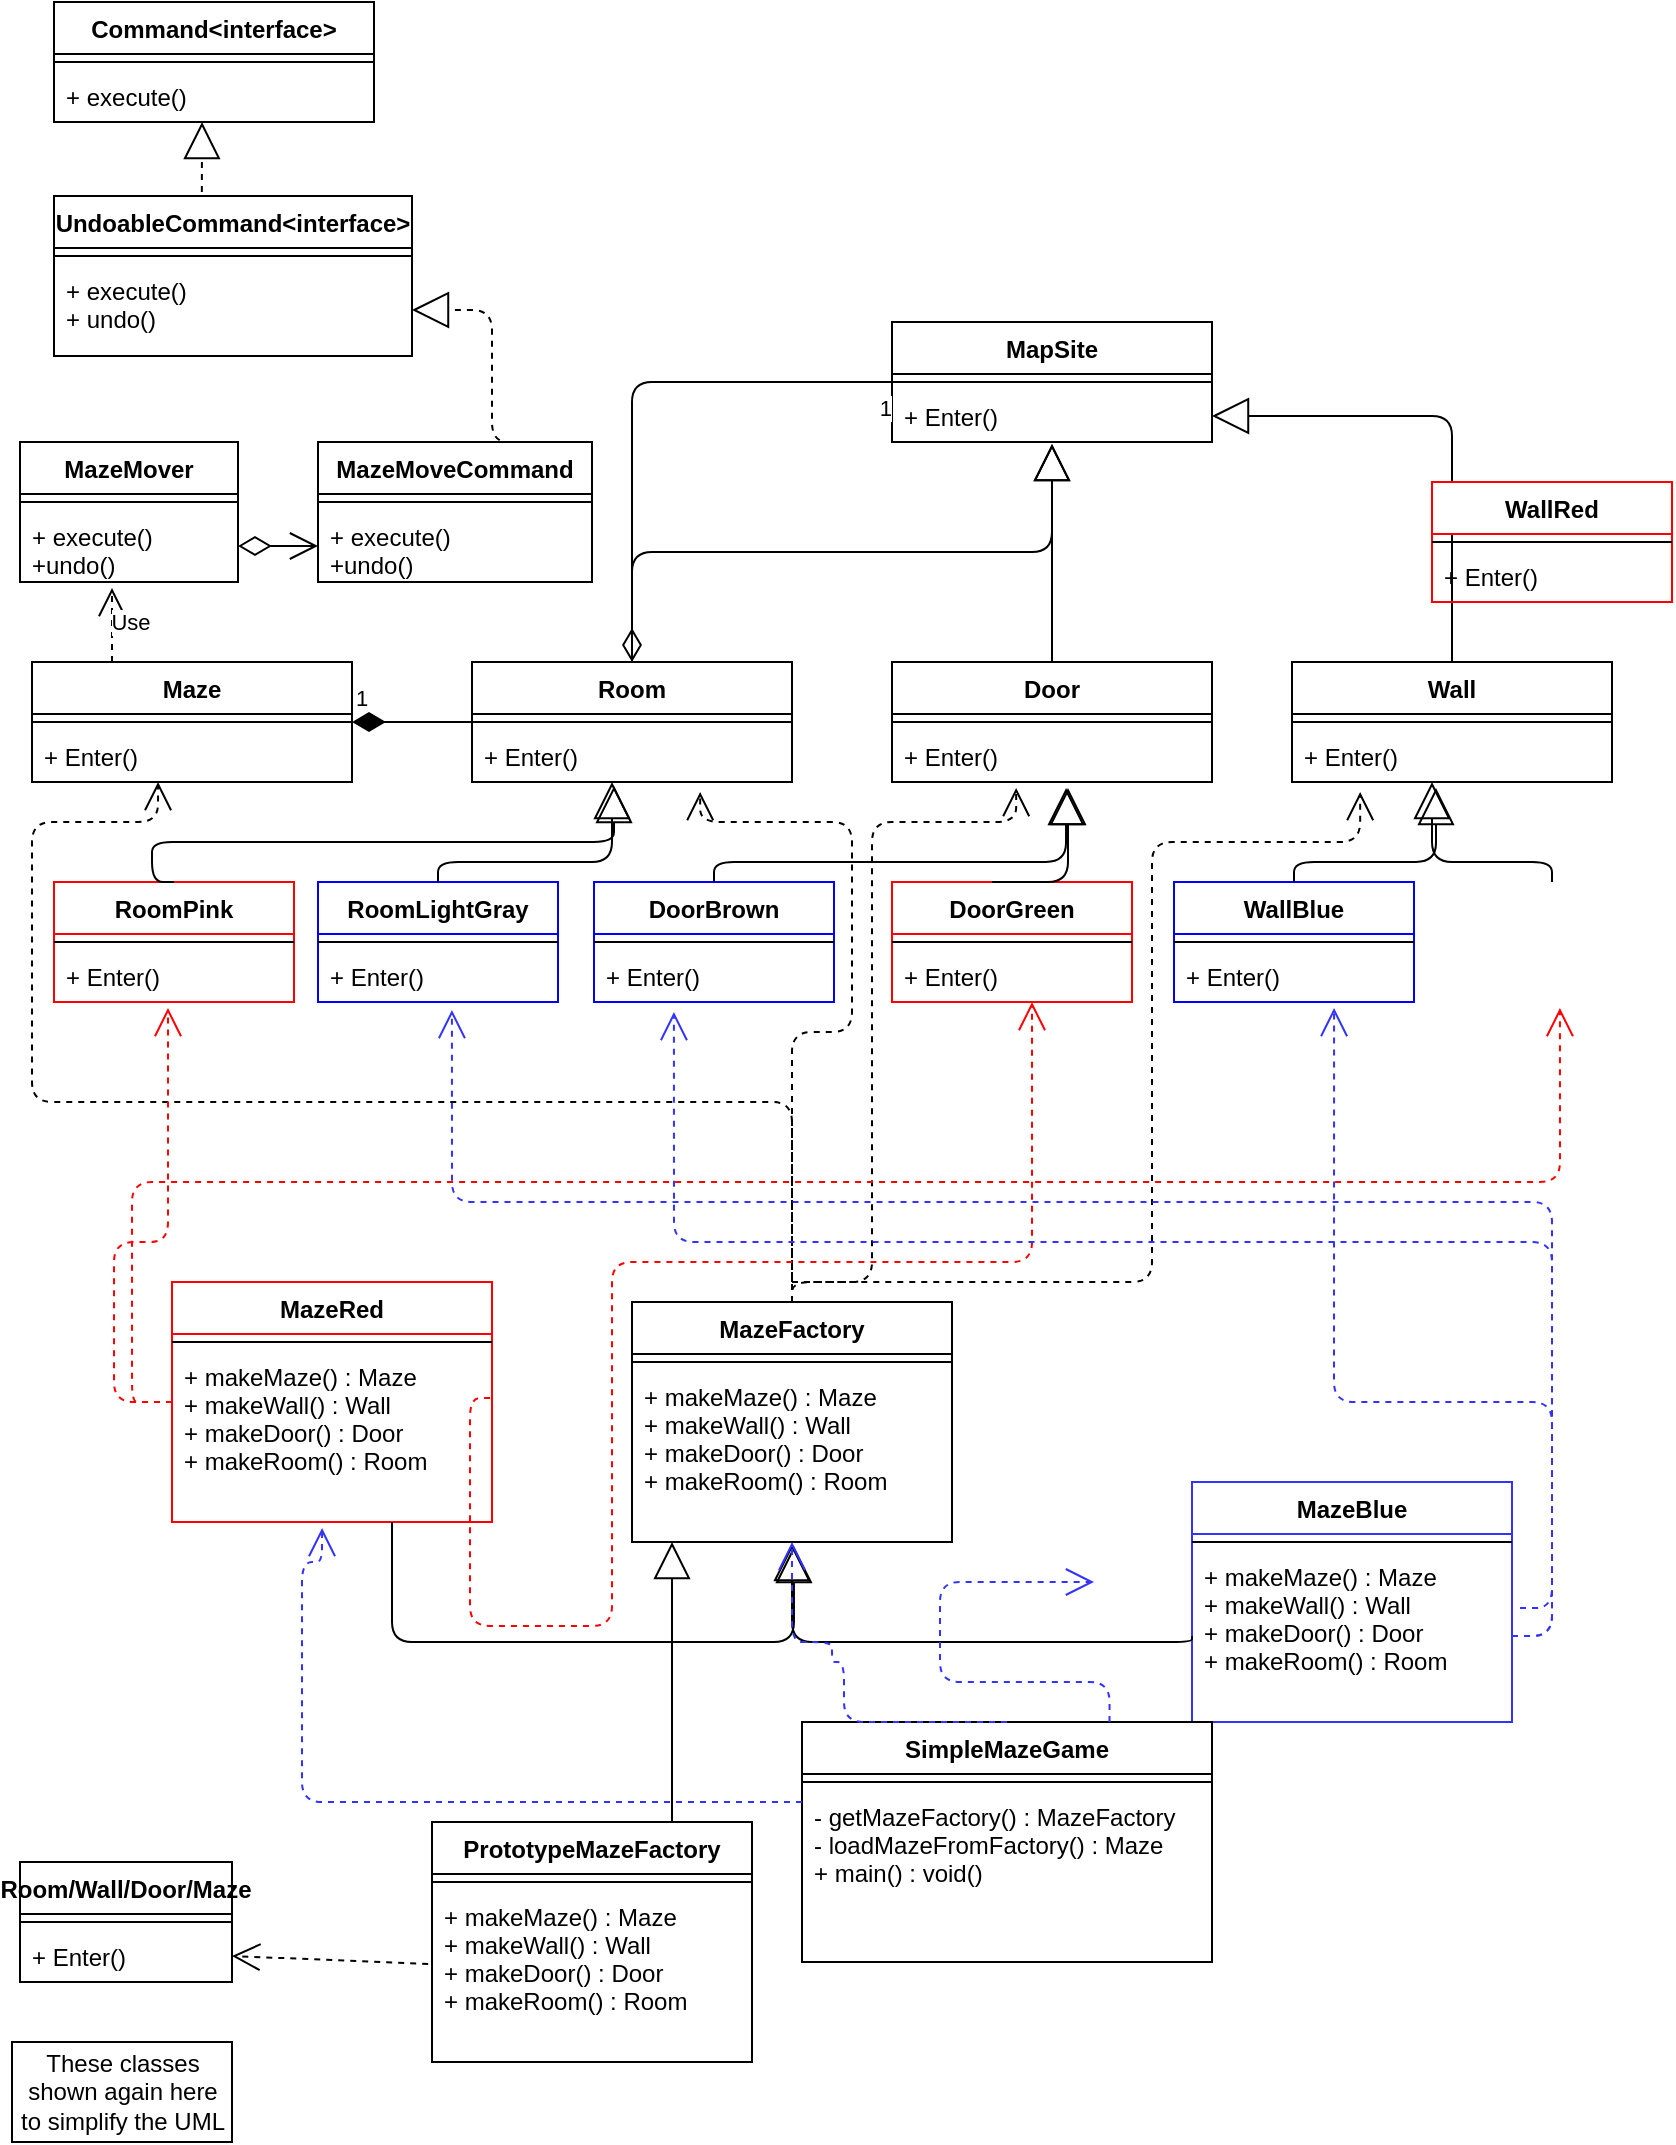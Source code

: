 <mxfile version="14.4.3" type="github">
  <diagram id="TXsH7dUHK2AJdoG5btON" name="Page-1">
    <mxGraphModel dx="1413" dy="719" grid="1" gridSize="10" guides="1" tooltips="1" connect="1" arrows="1" fold="1" page="1" pageScale="1" pageWidth="850" pageHeight="1100" math="0" shadow="0">
      <root>
        <mxCell id="0" />
        <mxCell id="1" parent="0" />
        <mxCell id="nlGNvuuSfk-lhknSh3Hi-1" value="MapSite" style="swimlane;fontStyle=1;align=center;verticalAlign=top;childLayout=stackLayout;horizontal=1;startSize=26;horizontalStack=0;resizeParent=1;resizeParentMax=0;resizeLast=0;collapsible=1;marginBottom=0;" parent="1" vertex="1">
          <mxGeometry x="450" y="180" width="160" height="60" as="geometry" />
        </mxCell>
        <mxCell id="nlGNvuuSfk-lhknSh3Hi-3" value="" style="line;strokeWidth=1;fillColor=none;align=left;verticalAlign=middle;spacingTop=-1;spacingLeft=3;spacingRight=3;rotatable=0;labelPosition=right;points=[];portConstraint=eastwest;" parent="nlGNvuuSfk-lhknSh3Hi-1" vertex="1">
          <mxGeometry y="26" width="160" height="8" as="geometry" />
        </mxCell>
        <mxCell id="nlGNvuuSfk-lhknSh3Hi-4" value="+ Enter()" style="text;strokeColor=none;fillColor=none;align=left;verticalAlign=top;spacingLeft=4;spacingRight=4;overflow=hidden;rotatable=0;points=[[0,0.5],[1,0.5]];portConstraint=eastwest;" parent="nlGNvuuSfk-lhknSh3Hi-1" vertex="1">
          <mxGeometry y="34" width="160" height="26" as="geometry" />
        </mxCell>
        <mxCell id="nlGNvuuSfk-lhknSh3Hi-5" value="Room" style="swimlane;fontStyle=1;align=center;verticalAlign=top;childLayout=stackLayout;horizontal=1;startSize=26;horizontalStack=0;resizeParent=1;resizeParentMax=0;resizeLast=0;collapsible=1;marginBottom=0;" parent="1" vertex="1">
          <mxGeometry x="240" y="350" width="160" height="60" as="geometry" />
        </mxCell>
        <mxCell id="nlGNvuuSfk-lhknSh3Hi-6" value="" style="line;strokeWidth=1;fillColor=none;align=left;verticalAlign=middle;spacingTop=-1;spacingLeft=3;spacingRight=3;rotatable=0;labelPosition=right;points=[];portConstraint=eastwest;" parent="nlGNvuuSfk-lhknSh3Hi-5" vertex="1">
          <mxGeometry y="26" width="160" height="8" as="geometry" />
        </mxCell>
        <mxCell id="nlGNvuuSfk-lhknSh3Hi-7" value="+ Enter()" style="text;strokeColor=none;fillColor=none;align=left;verticalAlign=top;spacingLeft=4;spacingRight=4;overflow=hidden;rotatable=0;points=[[0,0.5],[1,0.5]];portConstraint=eastwest;" parent="nlGNvuuSfk-lhknSh3Hi-5" vertex="1">
          <mxGeometry y="34" width="160" height="26" as="geometry" />
        </mxCell>
        <mxCell id="nlGNvuuSfk-lhknSh3Hi-8" value="Door" style="swimlane;fontStyle=1;align=center;verticalAlign=top;childLayout=stackLayout;horizontal=1;startSize=26;horizontalStack=0;resizeParent=1;resizeParentMax=0;resizeLast=0;collapsible=1;marginBottom=0;" parent="1" vertex="1">
          <mxGeometry x="450" y="350" width="160" height="60" as="geometry" />
        </mxCell>
        <mxCell id="nlGNvuuSfk-lhknSh3Hi-9" value="" style="line;strokeWidth=1;fillColor=none;align=left;verticalAlign=middle;spacingTop=-1;spacingLeft=3;spacingRight=3;rotatable=0;labelPosition=right;points=[];portConstraint=eastwest;" parent="nlGNvuuSfk-lhknSh3Hi-8" vertex="1">
          <mxGeometry y="26" width="160" height="8" as="geometry" />
        </mxCell>
        <mxCell id="nlGNvuuSfk-lhknSh3Hi-10" value="+ Enter()" style="text;strokeColor=none;fillColor=none;align=left;verticalAlign=top;spacingLeft=4;spacingRight=4;overflow=hidden;rotatable=0;points=[[0,0.5],[1,0.5]];portConstraint=eastwest;" parent="nlGNvuuSfk-lhknSh3Hi-8" vertex="1">
          <mxGeometry y="34" width="160" height="26" as="geometry" />
        </mxCell>
        <mxCell id="nlGNvuuSfk-lhknSh3Hi-11" value="Wall" style="swimlane;fontStyle=1;align=center;verticalAlign=top;childLayout=stackLayout;horizontal=1;startSize=26;horizontalStack=0;resizeParent=1;resizeParentMax=0;resizeLast=0;collapsible=1;marginBottom=0;" parent="1" vertex="1">
          <mxGeometry x="650" y="350" width="160" height="60" as="geometry" />
        </mxCell>
        <mxCell id="nlGNvuuSfk-lhknSh3Hi-12" value="" style="line;strokeWidth=1;fillColor=none;align=left;verticalAlign=middle;spacingTop=-1;spacingLeft=3;spacingRight=3;rotatable=0;labelPosition=right;points=[];portConstraint=eastwest;" parent="nlGNvuuSfk-lhknSh3Hi-11" vertex="1">
          <mxGeometry y="26" width="160" height="8" as="geometry" />
        </mxCell>
        <mxCell id="nlGNvuuSfk-lhknSh3Hi-13" value="+ Enter()" style="text;strokeColor=none;fillColor=none;align=left;verticalAlign=top;spacingLeft=4;spacingRight=4;overflow=hidden;rotatable=0;points=[[0,0.5],[1,0.5]];portConstraint=eastwest;" parent="nlGNvuuSfk-lhknSh3Hi-11" vertex="1">
          <mxGeometry y="34" width="160" height="26" as="geometry" />
        </mxCell>
        <mxCell id="nlGNvuuSfk-lhknSh3Hi-14" value="Maze" style="swimlane;fontStyle=1;align=center;verticalAlign=top;childLayout=stackLayout;horizontal=1;startSize=26;horizontalStack=0;resizeParent=1;resizeParentMax=0;resizeLast=0;collapsible=1;marginBottom=0;" parent="1" vertex="1">
          <mxGeometry x="20" y="350" width="160" height="60" as="geometry" />
        </mxCell>
        <mxCell id="nlGNvuuSfk-lhknSh3Hi-15" value="" style="line;strokeWidth=1;fillColor=none;align=left;verticalAlign=middle;spacingTop=-1;spacingLeft=3;spacingRight=3;rotatable=0;labelPosition=right;points=[];portConstraint=eastwest;" parent="nlGNvuuSfk-lhknSh3Hi-14" vertex="1">
          <mxGeometry y="26" width="160" height="8" as="geometry" />
        </mxCell>
        <mxCell id="nlGNvuuSfk-lhknSh3Hi-16" value="+ Enter()" style="text;strokeColor=none;fillColor=none;align=left;verticalAlign=top;spacingLeft=4;spacingRight=4;overflow=hidden;rotatable=0;points=[[0,0.5],[1,0.5]];portConstraint=eastwest;" parent="nlGNvuuSfk-lhknSh3Hi-14" vertex="1">
          <mxGeometry y="34" width="160" height="26" as="geometry" />
        </mxCell>
        <mxCell id="nlGNvuuSfk-lhknSh3Hi-21" value="1" style="endArrow=none;html=1;endSize=12;startArrow=diamondThin;startSize=14;startFill=1;edgeStyle=orthogonalEdgeStyle;align=left;verticalAlign=bottom;endFill=0;exitX=1;exitY=0.5;exitDx=0;exitDy=0;entryX=0;entryY=0.5;entryDx=0;entryDy=0;" parent="1" source="nlGNvuuSfk-lhknSh3Hi-14" target="nlGNvuuSfk-lhknSh3Hi-5" edge="1">
          <mxGeometry x="-1" y="3" relative="1" as="geometry">
            <mxPoint x="220" y="500" as="sourcePoint" />
            <mxPoint x="310" y="500" as="targetPoint" />
            <Array as="points">
              <mxPoint x="210" y="380" />
              <mxPoint x="210" y="380" />
            </Array>
          </mxGeometry>
        </mxCell>
        <mxCell id="nlGNvuuSfk-lhknSh3Hi-22" value="" style="endArrow=none;html=1;endSize=12;startArrow=diamondThin;startSize=14;startFill=0;edgeStyle=orthogonalEdgeStyle;exitX=0.5;exitY=0;exitDx=0;exitDy=0;entryX=0;entryY=0.5;entryDx=0;entryDy=0;endFill=0;" parent="1" source="nlGNvuuSfk-lhknSh3Hi-5" target="nlGNvuuSfk-lhknSh3Hi-1" edge="1">
          <mxGeometry relative="1" as="geometry">
            <mxPoint x="530" y="510" as="sourcePoint" />
            <mxPoint x="690" y="510" as="targetPoint" />
          </mxGeometry>
        </mxCell>
        <mxCell id="nlGNvuuSfk-lhknSh3Hi-24" value="1" style="edgeLabel;resizable=0;html=1;align=right;verticalAlign=top;" parent="nlGNvuuSfk-lhknSh3Hi-22" connectable="0" vertex="1">
          <mxGeometry x="1" relative="1" as="geometry" />
        </mxCell>
        <mxCell id="nlGNvuuSfk-lhknSh3Hi-25" value="" style="endArrow=block;endSize=16;endFill=0;html=1;exitX=0.5;exitY=0;exitDx=0;exitDy=0;entryX=0.5;entryY=1.038;entryDx=0;entryDy=0;entryPerimeter=0;edgeStyle=orthogonalEdgeStyle;" parent="1" source="nlGNvuuSfk-lhknSh3Hi-5" target="nlGNvuuSfk-lhknSh3Hi-4" edge="1">
          <mxGeometry width="160" relative="1" as="geometry">
            <mxPoint x="530" y="510" as="sourcePoint" />
            <mxPoint x="690" y="510" as="targetPoint" />
          </mxGeometry>
        </mxCell>
        <mxCell id="nlGNvuuSfk-lhknSh3Hi-26" value="" style="endArrow=block;endSize=16;endFill=0;html=1;exitX=0.5;exitY=0;exitDx=0;exitDy=0;edgeStyle=orthogonalEdgeStyle;entryX=0.5;entryY=1.038;entryDx=0;entryDy=0;entryPerimeter=0;" parent="1" source="nlGNvuuSfk-lhknSh3Hi-8" target="nlGNvuuSfk-lhknSh3Hi-4" edge="1">
          <mxGeometry width="160" relative="1" as="geometry">
            <mxPoint x="330" y="360" as="sourcePoint" />
            <mxPoint x="470" y="300" as="targetPoint" />
          </mxGeometry>
        </mxCell>
        <mxCell id="nlGNvuuSfk-lhknSh3Hi-27" value="" style="endArrow=block;endSize=16;endFill=0;html=1;exitX=0.5;exitY=0;exitDx=0;exitDy=0;edgeStyle=orthogonalEdgeStyle;" parent="1" source="nlGNvuuSfk-lhknSh3Hi-11" edge="1" target="nlGNvuuSfk-lhknSh3Hi-4">
          <mxGeometry width="160" relative="1" as="geometry">
            <mxPoint x="340" y="370" as="sourcePoint" />
            <mxPoint x="400" y="280" as="targetPoint" />
          </mxGeometry>
        </mxCell>
        <mxCell id="5iFGNc_Or3QthpzFmU8G-1" value="MazeFactory" style="swimlane;fontStyle=1;align=center;verticalAlign=top;childLayout=stackLayout;horizontal=1;startSize=26;horizontalStack=0;resizeParent=1;resizeParentMax=0;resizeLast=0;collapsible=1;marginBottom=0;" parent="1" vertex="1">
          <mxGeometry x="320" y="670" width="160" height="120" as="geometry" />
        </mxCell>
        <mxCell id="5iFGNc_Or3QthpzFmU8G-2" value="" style="line;strokeWidth=1;fillColor=none;align=left;verticalAlign=middle;spacingTop=-1;spacingLeft=3;spacingRight=3;rotatable=0;labelPosition=right;points=[];portConstraint=eastwest;" parent="5iFGNc_Or3QthpzFmU8G-1" vertex="1">
          <mxGeometry y="26" width="160" height="8" as="geometry" />
        </mxCell>
        <mxCell id="5iFGNc_Or3QthpzFmU8G-3" value="+ makeMaze() : Maze&#xa;+ makeWall() : Wall&#xa;+ makeDoor() : Door&#xa;+ makeRoom() : Room" style="text;strokeColor=none;fillColor=none;align=left;verticalAlign=top;spacingLeft=4;spacingRight=4;overflow=hidden;rotatable=0;points=[[0,0.5],[1,0.5]];portConstraint=eastwest;" parent="5iFGNc_Or3QthpzFmU8G-1" vertex="1">
          <mxGeometry y="34" width="160" height="86" as="geometry" />
        </mxCell>
        <mxCell id="5iFGNc_Or3QthpzFmU8G-4" value="MazeRed" style="swimlane;fontStyle=1;align=center;verticalAlign=top;childLayout=stackLayout;horizontal=1;startSize=26;horizontalStack=0;resizeParent=1;resizeParentMax=0;resizeLast=0;collapsible=1;marginBottom=0;strokeColor=#FF0000;" parent="1" vertex="1">
          <mxGeometry x="90" y="660" width="160" height="120" as="geometry" />
        </mxCell>
        <mxCell id="5iFGNc_Or3QthpzFmU8G-5" value="" style="line;strokeWidth=1;fillColor=none;align=left;verticalAlign=middle;spacingTop=-1;spacingLeft=3;spacingRight=3;rotatable=0;labelPosition=right;points=[];portConstraint=eastwest;" parent="5iFGNc_Or3QthpzFmU8G-4" vertex="1">
          <mxGeometry y="26" width="160" height="8" as="geometry" />
        </mxCell>
        <mxCell id="5iFGNc_Or3QthpzFmU8G-6" value="+ makeMaze() : Maze&#xa;+ makeWall() : Wall&#xa;+ makeDoor() : Door&#xa;+ makeRoom() : Room" style="text;strokeColor=none;fillColor=none;align=left;verticalAlign=top;spacingLeft=4;spacingRight=4;overflow=hidden;rotatable=0;points=[[0,0.5],[1,0.5]];portConstraint=eastwest;" parent="5iFGNc_Or3QthpzFmU8G-4" vertex="1">
          <mxGeometry y="34" width="160" height="86" as="geometry" />
        </mxCell>
        <mxCell id="5iFGNc_Or3QthpzFmU8G-7" value="MazeBlue" style="swimlane;fontStyle=1;align=center;verticalAlign=top;childLayout=stackLayout;horizontal=1;startSize=26;horizontalStack=0;resizeParent=1;resizeParentMax=0;resizeLast=0;collapsible=1;marginBottom=0;strokeColor=#3333FF;" parent="1" vertex="1">
          <mxGeometry x="600" y="760" width="160" height="120" as="geometry" />
        </mxCell>
        <mxCell id="5iFGNc_Or3QthpzFmU8G-8" value="" style="line;strokeWidth=1;fillColor=none;align=left;verticalAlign=middle;spacingTop=-1;spacingLeft=3;spacingRight=3;rotatable=0;labelPosition=right;points=[];portConstraint=eastwest;" parent="5iFGNc_Or3QthpzFmU8G-7" vertex="1">
          <mxGeometry y="26" width="160" height="8" as="geometry" />
        </mxCell>
        <mxCell id="5iFGNc_Or3QthpzFmU8G-9" value="+ makeMaze() : Maze&#xa;+ makeWall() : Wall&#xa;+ makeDoor() : Door&#xa;+ makeRoom() : Room" style="text;strokeColor=none;fillColor=none;align=left;verticalAlign=top;spacingLeft=4;spacingRight=4;overflow=hidden;rotatable=0;points=[[0,0.5],[1,0.5]];portConstraint=eastwest;" parent="5iFGNc_Or3QthpzFmU8G-7" vertex="1">
          <mxGeometry y="34" width="160" height="86" as="geometry" />
        </mxCell>
        <mxCell id="5iFGNc_Or3QthpzFmU8G-10" value="" style="endArrow=block;endSize=16;endFill=0;html=1;exitX=0;exitY=0.5;exitDx=0;exitDy=0;edgeStyle=orthogonalEdgeStyle;entryX=0.5;entryY=1.012;entryDx=0;entryDy=0;entryPerimeter=0;" parent="1" source="5iFGNc_Or3QthpzFmU8G-9" target="5iFGNc_Or3QthpzFmU8G-3" edge="1">
          <mxGeometry width="160" relative="1" as="geometry">
            <mxPoint x="740" y="360" as="sourcePoint" />
            <mxPoint x="410" y="290" as="targetPoint" />
            <Array as="points">
              <mxPoint x="600" y="840" />
              <mxPoint x="400" y="840" />
            </Array>
          </mxGeometry>
        </mxCell>
        <mxCell id="5iFGNc_Or3QthpzFmU8G-11" value="" style="endArrow=block;endSize=16;endFill=0;html=1;edgeStyle=orthogonalEdgeStyle;entryX=0.506;entryY=1.023;entryDx=0;entryDy=0;entryPerimeter=0;" parent="1" source="5iFGNc_Or3QthpzFmU8G-4" target="5iFGNc_Or3QthpzFmU8G-3" edge="1">
          <mxGeometry width="160" relative="1" as="geometry">
            <mxPoint x="710" y="750" as="sourcePoint" />
            <mxPoint x="410" y="671.032" as="targetPoint" />
            <Array as="points">
              <mxPoint x="200" y="840" />
              <mxPoint x="401" y="840" />
            </Array>
          </mxGeometry>
        </mxCell>
        <mxCell id="5iFGNc_Or3QthpzFmU8G-12" value="RoomPink" style="swimlane;fontStyle=1;align=center;verticalAlign=top;childLayout=stackLayout;horizontal=1;startSize=26;horizontalStack=0;resizeParent=1;resizeParentMax=0;resizeLast=0;collapsible=1;marginBottom=0;strokeColor=#FF0000;" parent="1" vertex="1">
          <mxGeometry x="31" y="460" width="120" height="60" as="geometry" />
        </mxCell>
        <mxCell id="5iFGNc_Or3QthpzFmU8G-13" value="" style="line;strokeWidth=1;fillColor=none;align=left;verticalAlign=middle;spacingTop=-1;spacingLeft=3;spacingRight=3;rotatable=0;labelPosition=right;points=[];portConstraint=eastwest;" parent="5iFGNc_Or3QthpzFmU8G-12" vertex="1">
          <mxGeometry y="26" width="120" height="8" as="geometry" />
        </mxCell>
        <mxCell id="5iFGNc_Or3QthpzFmU8G-14" value="+ Enter()" style="text;strokeColor=none;fillColor=none;align=left;verticalAlign=top;spacingLeft=4;spacingRight=4;overflow=hidden;rotatable=0;points=[[0,0.5],[1,0.5]];portConstraint=eastwest;" parent="5iFGNc_Or3QthpzFmU8G-12" vertex="1">
          <mxGeometry y="34" width="120" height="26" as="geometry" />
        </mxCell>
        <mxCell id="5iFGNc_Or3QthpzFmU8G-18" value="RoomLightGray" style="swimlane;fontStyle=1;align=center;verticalAlign=top;childLayout=stackLayout;horizontal=1;startSize=26;horizontalStack=0;resizeParent=1;resizeParentMax=0;resizeLast=0;collapsible=1;marginBottom=0;strokeColor=#0000FF;" parent="1" vertex="1">
          <mxGeometry x="163" y="460" width="120" height="60" as="geometry" />
        </mxCell>
        <mxCell id="5iFGNc_Or3QthpzFmU8G-19" value="" style="line;strokeWidth=1;fillColor=none;align=left;verticalAlign=middle;spacingTop=-1;spacingLeft=3;spacingRight=3;rotatable=0;labelPosition=right;points=[];portConstraint=eastwest;" parent="5iFGNc_Or3QthpzFmU8G-18" vertex="1">
          <mxGeometry y="26" width="120" height="8" as="geometry" />
        </mxCell>
        <mxCell id="5iFGNc_Or3QthpzFmU8G-20" value="+ Enter()" style="text;strokeColor=none;fillColor=none;align=left;verticalAlign=top;spacingLeft=4;spacingRight=4;overflow=hidden;rotatable=0;points=[[0,0.5],[1,0.5]];portConstraint=eastwest;" parent="5iFGNc_Or3QthpzFmU8G-18" vertex="1">
          <mxGeometry y="34" width="120" height="26" as="geometry" />
        </mxCell>
        <mxCell id="5iFGNc_Or3QthpzFmU8G-21" value="DoorBrown" style="swimlane;fontStyle=1;align=center;verticalAlign=top;childLayout=stackLayout;horizontal=1;startSize=26;horizontalStack=0;resizeParent=1;resizeParentMax=0;resizeLast=0;collapsible=1;marginBottom=0;strokeColor=#0000FF;" parent="1" vertex="1">
          <mxGeometry x="301" y="460" width="120" height="60" as="geometry" />
        </mxCell>
        <mxCell id="5iFGNc_Or3QthpzFmU8G-22" value="" style="line;strokeWidth=1;fillColor=none;align=left;verticalAlign=middle;spacingTop=-1;spacingLeft=3;spacingRight=3;rotatable=0;labelPosition=right;points=[];portConstraint=eastwest;" parent="5iFGNc_Or3QthpzFmU8G-21" vertex="1">
          <mxGeometry y="26" width="120" height="8" as="geometry" />
        </mxCell>
        <mxCell id="5iFGNc_Or3QthpzFmU8G-23" value="+ Enter()" style="text;strokeColor=none;fillColor=none;align=left;verticalAlign=top;spacingLeft=4;spacingRight=4;overflow=hidden;rotatable=0;points=[[0,0.5],[1,0.5]];portConstraint=eastwest;" parent="5iFGNc_Or3QthpzFmU8G-21" vertex="1">
          <mxGeometry y="34" width="120" height="26" as="geometry" />
        </mxCell>
        <mxCell id="5iFGNc_Or3QthpzFmU8G-24" value="DoorGreen" style="swimlane;fontStyle=1;align=center;verticalAlign=top;childLayout=stackLayout;horizontal=1;startSize=26;horizontalStack=0;resizeParent=1;resizeParentMax=0;resizeLast=0;collapsible=1;marginBottom=0;strokeColor=#FF0000;" parent="1" vertex="1">
          <mxGeometry x="450" y="460" width="120" height="60" as="geometry" />
        </mxCell>
        <mxCell id="5iFGNc_Or3QthpzFmU8G-25" value="" style="line;strokeWidth=1;fillColor=none;align=left;verticalAlign=middle;spacingTop=-1;spacingLeft=3;spacingRight=3;rotatable=0;labelPosition=right;points=[];portConstraint=eastwest;" parent="5iFGNc_Or3QthpzFmU8G-24" vertex="1">
          <mxGeometry y="26" width="120" height="8" as="geometry" />
        </mxCell>
        <mxCell id="5iFGNc_Or3QthpzFmU8G-26" value="+ Enter()" style="text;strokeColor=none;fillColor=none;align=left;verticalAlign=top;spacingLeft=4;spacingRight=4;overflow=hidden;rotatable=0;points=[[0,0.5],[1,0.5]];portConstraint=eastwest;" parent="5iFGNc_Or3QthpzFmU8G-24" vertex="1">
          <mxGeometry y="34" width="120" height="26" as="geometry" />
        </mxCell>
        <mxCell id="5iFGNc_Or3QthpzFmU8G-27" value="WallBlue" style="swimlane;fontStyle=1;align=center;verticalAlign=top;childLayout=stackLayout;horizontal=1;startSize=26;horizontalStack=0;resizeParent=1;resizeParentMax=0;resizeLast=0;collapsible=1;marginBottom=0;strokeColor=#0000FF;" parent="1" vertex="1">
          <mxGeometry x="591" y="460" width="120" height="60" as="geometry" />
        </mxCell>
        <mxCell id="5iFGNc_Or3QthpzFmU8G-28" value="" style="line;strokeWidth=1;fillColor=none;align=left;verticalAlign=middle;spacingTop=-1;spacingLeft=3;spacingRight=3;rotatable=0;labelPosition=right;points=[];portConstraint=eastwest;" parent="5iFGNc_Or3QthpzFmU8G-27" vertex="1">
          <mxGeometry y="26" width="120" height="8" as="geometry" />
        </mxCell>
        <mxCell id="5iFGNc_Or3QthpzFmU8G-29" value="+ Enter()" style="text;strokeColor=none;fillColor=none;align=left;verticalAlign=top;spacingLeft=4;spacingRight=4;overflow=hidden;rotatable=0;points=[[0,0.5],[1,0.5]];portConstraint=eastwest;" parent="5iFGNc_Or3QthpzFmU8G-27" vertex="1">
          <mxGeometry y="34" width="120" height="26" as="geometry" />
        </mxCell>
        <mxCell id="5iFGNc_Or3QthpzFmU8G-30" value="WallRed" style="swimlane;fontStyle=1;align=center;verticalAlign=top;childLayout=stackLayout;horizontal=1;startSize=26;horizontalStack=0;resizeParent=1;resizeParentMax=0;resizeLast=0;collapsible=1;marginBottom=0;strokeColor=#FF0000;" parent="1" vertex="1">
          <mxGeometry x="720" y="260" width="120" height="60" as="geometry" />
        </mxCell>
        <mxCell id="5iFGNc_Or3QthpzFmU8G-31" value="" style="line;strokeWidth=1;fillColor=none;align=left;verticalAlign=middle;spacingTop=-1;spacingLeft=3;spacingRight=3;rotatable=0;labelPosition=right;points=[];portConstraint=eastwest;" parent="5iFGNc_Or3QthpzFmU8G-30" vertex="1">
          <mxGeometry y="26" width="120" height="8" as="geometry" />
        </mxCell>
        <mxCell id="5iFGNc_Or3QthpzFmU8G-32" value="+ Enter()" style="text;strokeColor=none;fillColor=none;align=left;verticalAlign=top;spacingLeft=4;spacingRight=4;overflow=hidden;rotatable=0;points=[[0,0.5],[1,0.5]];portConstraint=eastwest;" parent="5iFGNc_Or3QthpzFmU8G-30" vertex="1">
          <mxGeometry y="34" width="120" height="26" as="geometry" />
        </mxCell>
        <mxCell id="5iFGNc_Or3QthpzFmU8G-33" value="" style="endArrow=block;endSize=16;endFill=0;html=1;edgeStyle=orthogonalEdgeStyle;entryX=0.444;entryY=1.077;entryDx=0;entryDy=0;entryPerimeter=0;exitX=0.5;exitY=0;exitDx=0;exitDy=0;" parent="1" source="5iFGNc_Or3QthpzFmU8G-12" target="nlGNvuuSfk-lhknSh3Hi-7" edge="1">
          <mxGeometry width="160" relative="1" as="geometry">
            <mxPoint x="210" y="750" as="sourcePoint" />
            <mxPoint x="410.96" y="671.978" as="targetPoint" />
            <Array as="points">
              <mxPoint x="80" y="440" />
              <mxPoint x="311" y="440" />
            </Array>
          </mxGeometry>
        </mxCell>
        <mxCell id="5iFGNc_Or3QthpzFmU8G-34" value="" style="endArrow=block;endSize=16;endFill=0;html=1;edgeStyle=orthogonalEdgeStyle;exitX=0.5;exitY=0;exitDx=0;exitDy=0;" parent="1" source="5iFGNc_Or3QthpzFmU8G-18" edge="1">
          <mxGeometry width="160" relative="1" as="geometry">
            <mxPoint x="90" y="470" as="sourcePoint" />
            <mxPoint x="310" y="410" as="targetPoint" />
            <Array as="points">
              <mxPoint x="223" y="450" />
              <mxPoint x="310" y="450" />
            </Array>
          </mxGeometry>
        </mxCell>
        <mxCell id="5iFGNc_Or3QthpzFmU8G-35" value="" style="endArrow=block;endSize=16;endFill=0;html=1;edgeStyle=orthogonalEdgeStyle;exitX=0.5;exitY=0;exitDx=0;exitDy=0;entryX=0.544;entryY=1.115;entryDx=0;entryDy=0;entryPerimeter=0;" parent="1" source="5iFGNc_Or3QthpzFmU8G-21" target="nlGNvuuSfk-lhknSh3Hi-10" edge="1">
          <mxGeometry width="160" relative="1" as="geometry">
            <mxPoint x="90" y="470" as="sourcePoint" />
            <mxPoint x="550" y="450" as="targetPoint" />
            <Array as="points">
              <mxPoint x="361" y="450" />
              <mxPoint x="537" y="450" />
            </Array>
          </mxGeometry>
        </mxCell>
        <mxCell id="5iFGNc_Or3QthpzFmU8G-36" value="" style="endArrow=block;endSize=16;endFill=0;html=1;edgeStyle=orthogonalEdgeStyle;entryX=0.55;entryY=1.115;entryDx=0;entryDy=0;entryPerimeter=0;" parent="1" target="nlGNvuuSfk-lhknSh3Hi-10" edge="1">
          <mxGeometry width="160" relative="1" as="geometry">
            <mxPoint x="500" y="460" as="sourcePoint" />
            <mxPoint x="547.04" y="422.99" as="targetPoint" />
            <Array as="points">
              <mxPoint x="538" y="460" />
            </Array>
          </mxGeometry>
        </mxCell>
        <mxCell id="5iFGNc_Or3QthpzFmU8G-37" value="" style="endArrow=block;endSize=16;endFill=0;html=1;edgeStyle=orthogonalEdgeStyle;exitX=0.5;exitY=0;exitDx=0;exitDy=0;entryX=0.45;entryY=1.115;entryDx=0;entryDy=0;entryPerimeter=0;" parent="1" source="5iFGNc_Or3QthpzFmU8G-27" target="nlGNvuuSfk-lhknSh3Hi-13" edge="1">
          <mxGeometry width="160" relative="1" as="geometry">
            <mxPoint x="385" y="470" as="sourcePoint" />
            <mxPoint x="561.04" y="422.99" as="targetPoint" />
            <Array as="points">
              <mxPoint x="651" y="450" />
              <mxPoint x="722" y="450" />
            </Array>
          </mxGeometry>
        </mxCell>
        <mxCell id="5iFGNc_Or3QthpzFmU8G-38" value="" style="endArrow=block;endSize=16;endFill=0;html=1;edgeStyle=orthogonalEdgeStyle;exitX=0.5;exitY=0;exitDx=0;exitDy=0;" parent="1" edge="1">
          <mxGeometry width="160" relative="1" as="geometry">
            <mxPoint x="780" y="460" as="sourcePoint" />
            <mxPoint x="720" y="410" as="targetPoint" />
            <Array as="points">
              <mxPoint x="780" y="450" />
              <mxPoint x="720" y="450" />
            </Array>
          </mxGeometry>
        </mxCell>
        <mxCell id="5iFGNc_Or3QthpzFmU8G-39" value="" style="endArrow=open;endSize=12;dashed=1;html=1;exitX=0.5;exitY=0;exitDx=0;exitDy=0;entryX=0.394;entryY=1;entryDx=0;entryDy=0;entryPerimeter=0;edgeStyle=orthogonalEdgeStyle;elbow=vertical;" parent="1" source="5iFGNc_Or3QthpzFmU8G-1" target="nlGNvuuSfk-lhknSh3Hi-16" edge="1">
          <mxGeometry width="160" relative="1" as="geometry">
            <mxPoint x="220" y="480" as="sourcePoint" />
            <mxPoint x="380" y="480" as="targetPoint" />
            <Array as="points">
              <mxPoint x="400" y="570" />
              <mxPoint x="20" y="570" />
              <mxPoint x="20" y="430" />
              <mxPoint x="83" y="430" />
            </Array>
          </mxGeometry>
        </mxCell>
        <mxCell id="5iFGNc_Or3QthpzFmU8G-41" value="" style="endArrow=open;endSize=12;dashed=1;html=1;edgeStyle=orthogonalEdgeStyle;entryX=0.713;entryY=1.192;entryDx=0;entryDy=0;entryPerimeter=0;" parent="1" target="nlGNvuuSfk-lhknSh3Hi-7" edge="1">
          <mxGeometry width="160" relative="1" as="geometry">
            <mxPoint x="400" y="660" as="sourcePoint" />
            <mxPoint x="191" y="610" as="targetPoint" />
            <Array as="points">
              <mxPoint x="400" y="535" />
              <mxPoint x="430" y="535" />
              <mxPoint x="430" y="430" />
              <mxPoint x="354" y="430" />
            </Array>
          </mxGeometry>
        </mxCell>
        <mxCell id="5iFGNc_Or3QthpzFmU8G-42" value="" style="endArrow=open;endSize=12;dashed=1;html=1;edgeStyle=orthogonalEdgeStyle;entryX=0.388;entryY=1.115;entryDx=0;entryDy=0;entryPerimeter=0;" parent="1" target="nlGNvuuSfk-lhknSh3Hi-10" edge="1">
          <mxGeometry width="160" relative="1" as="geometry">
            <mxPoint x="400" y="660" as="sourcePoint" />
            <mxPoint x="201" y="620" as="targetPoint" />
            <Array as="points">
              <mxPoint x="440" y="660" />
              <mxPoint x="440" y="430" />
              <mxPoint x="512" y="430" />
            </Array>
          </mxGeometry>
        </mxCell>
        <mxCell id="5iFGNc_Or3QthpzFmU8G-43" value="" style="endArrow=open;endSize=12;dashed=1;html=1;edgeStyle=orthogonalEdgeStyle;entryX=0.213;entryY=1.192;entryDx=0;entryDy=0;entryPerimeter=0;" parent="1" target="nlGNvuuSfk-lhknSh3Hi-13" edge="1">
          <mxGeometry width="160" relative="1" as="geometry">
            <mxPoint x="400" y="670" as="sourcePoint" />
            <mxPoint x="211" y="630" as="targetPoint" />
            <Array as="points">
              <mxPoint x="400" y="660" />
              <mxPoint x="580" y="660" />
              <mxPoint x="580" y="440" />
              <mxPoint x="684" y="440" />
            </Array>
          </mxGeometry>
        </mxCell>
        <mxCell id="5iFGNc_Or3QthpzFmU8G-44" value="" style="endArrow=open;endSize=12;dashed=1;html=1;edgeStyle=orthogonalEdgeStyle;entryX=0.475;entryY=1.115;entryDx=0;entryDy=0;entryPerimeter=0;exitX=0;exitY=0.5;exitDx=0;exitDy=0;strokeColor=#FF0000;" parent="1" source="5iFGNc_Or3QthpzFmU8G-4" target="5iFGNc_Or3QthpzFmU8G-14" edge="1">
          <mxGeometry width="160" relative="1" as="geometry">
            <mxPoint x="61" y="640" as="sourcePoint" />
            <mxPoint x="221" y="640" as="targetPoint" />
            <Array as="points">
              <mxPoint x="61" y="720" />
              <mxPoint x="61" y="640" />
              <mxPoint x="88" y="640" />
            </Array>
          </mxGeometry>
        </mxCell>
        <mxCell id="5iFGNc_Or3QthpzFmU8G-45" value="" style="endArrow=open;endSize=12;dashed=1;html=1;edgeStyle=orthogonalEdgeStyle;entryX=0.533;entryY=1.115;entryDx=0;entryDy=0;entryPerimeter=0;strokeColor=#FF0000;" parent="1" edge="1">
          <mxGeometry width="160" relative="1" as="geometry">
            <mxPoint x="90" y="720" as="sourcePoint" />
            <mxPoint x="783.96" y="522.99" as="targetPoint" />
            <Array as="points">
              <mxPoint x="80" y="720" />
              <mxPoint x="70" y="720" />
              <mxPoint x="70" y="610" />
              <mxPoint x="784" y="610" />
            </Array>
          </mxGeometry>
        </mxCell>
        <mxCell id="5iFGNc_Or3QthpzFmU8G-46" value="" style="endArrow=open;endSize=12;dashed=1;html=1;edgeStyle=orthogonalEdgeStyle;exitX=0.994;exitY=0.279;exitDx=0;exitDy=0;exitPerimeter=0;strokeColor=#FF0000;" parent="1" source="5iFGNc_Or3QthpzFmU8G-6" edge="1">
          <mxGeometry width="160" relative="1" as="geometry">
            <mxPoint x="283.96" y="832.038" as="sourcePoint" />
            <mxPoint x="520" y="520" as="targetPoint" />
            <Array as="points">
              <mxPoint x="239" y="832" />
              <mxPoint x="310" y="832" />
              <mxPoint x="310" y="650" />
              <mxPoint x="520" y="650" />
            </Array>
          </mxGeometry>
        </mxCell>
        <mxCell id="5iFGNc_Or3QthpzFmU8G-47" value="" style="endArrow=open;endSize=12;dashed=1;html=1;edgeStyle=orthogonalEdgeStyle;entryX=0.558;entryY=1.154;entryDx=0;entryDy=0;entryPerimeter=0;exitX=1;exitY=0.5;exitDx=0;exitDy=0;strokeColor=#3333FF;" parent="1" source="5iFGNc_Or3QthpzFmU8G-9" target="5iFGNc_Or3QthpzFmU8G-20" edge="1">
          <mxGeometry width="160" relative="1" as="geometry">
            <mxPoint x="91" y="670" as="sourcePoint" />
            <mxPoint x="251" y="670" as="targetPoint" />
            <Array as="points">
              <mxPoint x="780" y="837" />
              <mxPoint x="780" y="620" />
              <mxPoint x="230" y="620" />
            </Array>
          </mxGeometry>
        </mxCell>
        <mxCell id="5iFGNc_Or3QthpzFmU8G-48" value="" style="endArrow=open;endSize=12;dashed=1;html=1;edgeStyle=orthogonalEdgeStyle;entryX=0.333;entryY=1.192;entryDx=0;entryDy=0;entryPerimeter=0;exitX=1;exitY=0.5;exitDx=0;exitDy=0;strokeColor=#3333FF;" parent="1" source="5iFGNc_Or3QthpzFmU8G-9" target="5iFGNc_Or3QthpzFmU8G-23" edge="1">
          <mxGeometry width="160" relative="1" as="geometry">
            <mxPoint x="101" y="680" as="sourcePoint" />
            <mxPoint x="261" y="680" as="targetPoint" />
            <Array as="points">
              <mxPoint x="780" y="837" />
              <mxPoint x="780" y="640" />
              <mxPoint x="341" y="640" />
            </Array>
          </mxGeometry>
        </mxCell>
        <mxCell id="5iFGNc_Or3QthpzFmU8G-49" value="" style="endArrow=open;endSize=12;dashed=1;html=1;edgeStyle=orthogonalEdgeStyle;entryX=0.667;entryY=1.115;entryDx=0;entryDy=0;entryPerimeter=0;exitX=1.025;exitY=0.337;exitDx=0;exitDy=0;exitPerimeter=0;strokeColor=#3333FF;" parent="1" source="5iFGNc_Or3QthpzFmU8G-9" target="5iFGNc_Or3QthpzFmU8G-29" edge="1">
          <mxGeometry width="160" relative="1" as="geometry">
            <mxPoint x="111" y="690" as="sourcePoint" />
            <mxPoint x="271" y="690" as="targetPoint" />
            <Array as="points">
              <mxPoint x="780" y="823" />
              <mxPoint x="780" y="720" />
              <mxPoint x="671" y="720" />
            </Array>
          </mxGeometry>
        </mxCell>
        <mxCell id="5iFGNc_Or3QthpzFmU8G-51" value="SimpleMazeGame" style="swimlane;fontStyle=1;align=center;verticalAlign=top;childLayout=stackLayout;horizontal=1;startSize=26;horizontalStack=0;resizeParent=1;resizeParentMax=0;resizeLast=0;collapsible=1;marginBottom=0;" parent="1" vertex="1">
          <mxGeometry x="405" y="880" width="205" height="120" as="geometry" />
        </mxCell>
        <mxCell id="5iFGNc_Or3QthpzFmU8G-52" value="" style="line;strokeWidth=1;fillColor=none;align=left;verticalAlign=middle;spacingTop=-1;spacingLeft=3;spacingRight=3;rotatable=0;labelPosition=right;points=[];portConstraint=eastwest;" parent="5iFGNc_Or3QthpzFmU8G-51" vertex="1">
          <mxGeometry y="26" width="205" height="8" as="geometry" />
        </mxCell>
        <mxCell id="5iFGNc_Or3QthpzFmU8G-53" value="- getMazeFactory() : MazeFactory&#xa;- loadMazeFromFactory() : Maze&#xa;+ main() : void()" style="text;strokeColor=none;fillColor=none;align=left;verticalAlign=top;spacingLeft=4;spacingRight=4;overflow=hidden;rotatable=0;points=[[0,0.5],[1,0.5]];portConstraint=eastwest;" parent="5iFGNc_Or3QthpzFmU8G-51" vertex="1">
          <mxGeometry y="34" width="205" height="86" as="geometry" />
        </mxCell>
        <mxCell id="5iFGNc_Or3QthpzFmU8G-54" value="" style="endArrow=open;endSize=12;dashed=1;html=1;strokeColor=#3333FF;entryX=0.469;entryY=1.035;entryDx=0;entryDy=0;entryPerimeter=0;edgeStyle=orthogonalEdgeStyle;" parent="1" target="5iFGNc_Or3QthpzFmU8G-6" edge="1">
          <mxGeometry width="160" relative="1" as="geometry">
            <mxPoint x="405" y="920" as="sourcePoint" />
            <mxPoint x="420" y="930" as="targetPoint" />
            <Array as="points">
              <mxPoint x="155" y="920" />
              <mxPoint x="155" y="800" />
              <mxPoint x="165" y="800" />
            </Array>
          </mxGeometry>
        </mxCell>
        <mxCell id="5iFGNc_Or3QthpzFmU8G-55" value="" style="endArrow=open;endSize=12;dashed=1;html=1;strokeColor=#3333FF;exitX=0.5;exitY=0;exitDx=0;exitDy=0;edgeStyle=orthogonalEdgeStyle;" parent="1" source="5iFGNc_Or3QthpzFmU8G-51" edge="1">
          <mxGeometry width="160" relative="1" as="geometry">
            <mxPoint x="330" y="1167" as="sourcePoint" />
            <mxPoint x="400" y="790" as="targetPoint" />
            <Array as="points">
              <mxPoint x="426" y="850" />
              <mxPoint x="420" y="850" />
              <mxPoint x="420" y="840" />
              <mxPoint x="400" y="840" />
            </Array>
          </mxGeometry>
        </mxCell>
        <mxCell id="5iFGNc_Or3QthpzFmU8G-56" value="" style="endArrow=open;endSize=12;dashed=1;html=1;strokeColor=#3333FF;exitX=0.75;exitY=0;exitDx=0;exitDy=0;edgeStyle=orthogonalEdgeStyle;" parent="1" source="5iFGNc_Or3QthpzFmU8G-51" edge="1">
          <mxGeometry width="160" relative="1" as="geometry">
            <mxPoint x="432.5" y="1020" as="sourcePoint" />
            <mxPoint x="551" y="810" as="targetPoint" />
            <Array as="points">
              <mxPoint x="474" y="860" />
              <mxPoint x="474" y="810" />
              <mxPoint x="551" y="810" />
            </Array>
          </mxGeometry>
        </mxCell>
        <mxCell id="YsUjoydiSRNC3cudV2yD-1" value="Command&lt;interface&gt;" style="swimlane;fontStyle=1;align=center;verticalAlign=top;childLayout=stackLayout;horizontal=1;startSize=26;horizontalStack=0;resizeParent=1;resizeParentMax=0;resizeLast=0;collapsible=1;marginBottom=0;" vertex="1" parent="1">
          <mxGeometry x="31" y="20" width="160" height="60" as="geometry" />
        </mxCell>
        <mxCell id="YsUjoydiSRNC3cudV2yD-2" value="" style="line;strokeWidth=1;fillColor=none;align=left;verticalAlign=middle;spacingTop=-1;spacingLeft=3;spacingRight=3;rotatable=0;labelPosition=right;points=[];portConstraint=eastwest;" vertex="1" parent="YsUjoydiSRNC3cudV2yD-1">
          <mxGeometry y="26" width="160" height="8" as="geometry" />
        </mxCell>
        <mxCell id="YsUjoydiSRNC3cudV2yD-3" value="+ execute()" style="text;strokeColor=none;fillColor=none;align=left;verticalAlign=top;spacingLeft=4;spacingRight=4;overflow=hidden;rotatable=0;points=[[0,0.5],[1,0.5]];portConstraint=eastwest;" vertex="1" parent="YsUjoydiSRNC3cudV2yD-1">
          <mxGeometry y="34" width="160" height="26" as="geometry" />
        </mxCell>
        <mxCell id="YsUjoydiSRNC3cudV2yD-4" value="UndoableCommand&lt;interface&gt;" style="swimlane;fontStyle=1;align=center;verticalAlign=top;childLayout=stackLayout;horizontal=1;startSize=26;horizontalStack=0;resizeParent=1;resizeParentMax=0;resizeLast=0;collapsible=1;marginBottom=0;" vertex="1" parent="1">
          <mxGeometry x="31" y="117" width="179" height="80" as="geometry" />
        </mxCell>
        <mxCell id="YsUjoydiSRNC3cudV2yD-5" value="" style="line;strokeWidth=1;fillColor=none;align=left;verticalAlign=middle;spacingTop=-1;spacingLeft=3;spacingRight=3;rotatable=0;labelPosition=right;points=[];portConstraint=eastwest;" vertex="1" parent="YsUjoydiSRNC3cudV2yD-4">
          <mxGeometry y="26" width="179" height="8" as="geometry" />
        </mxCell>
        <mxCell id="YsUjoydiSRNC3cudV2yD-6" value="+ execute()&#xa;+ undo()" style="text;strokeColor=none;fillColor=none;align=left;verticalAlign=top;spacingLeft=4;spacingRight=4;overflow=hidden;rotatable=0;points=[[0,0.5],[1,0.5]];portConstraint=eastwest;" vertex="1" parent="YsUjoydiSRNC3cudV2yD-4">
          <mxGeometry y="34" width="179" height="46" as="geometry" />
        </mxCell>
        <mxCell id="YsUjoydiSRNC3cudV2yD-7" value="MazeMoveCommand" style="swimlane;fontStyle=1;align=center;verticalAlign=top;childLayout=stackLayout;horizontal=1;startSize=26;horizontalStack=0;resizeParent=1;resizeParentMax=0;resizeLast=0;collapsible=1;marginBottom=0;" vertex="1" parent="1">
          <mxGeometry x="163" y="240" width="137" height="70" as="geometry" />
        </mxCell>
        <mxCell id="YsUjoydiSRNC3cudV2yD-8" value="" style="line;strokeWidth=1;fillColor=none;align=left;verticalAlign=middle;spacingTop=-1;spacingLeft=3;spacingRight=3;rotatable=0;labelPosition=right;points=[];portConstraint=eastwest;" vertex="1" parent="YsUjoydiSRNC3cudV2yD-7">
          <mxGeometry y="26" width="137" height="8" as="geometry" />
        </mxCell>
        <mxCell id="YsUjoydiSRNC3cudV2yD-9" value="+ execute()&#xa;+undo()" style="text;strokeColor=none;fillColor=none;align=left;verticalAlign=top;spacingLeft=4;spacingRight=4;overflow=hidden;rotatable=0;points=[[0,0.5],[1,0.5]];portConstraint=eastwest;" vertex="1" parent="YsUjoydiSRNC3cudV2yD-7">
          <mxGeometry y="34" width="137" height="36" as="geometry" />
        </mxCell>
        <mxCell id="YsUjoydiSRNC3cudV2yD-10" value="" style="endArrow=block;endSize=16;endFill=0;html=1;exitX=0.413;exitY=-0.025;exitDx=0;exitDy=0;exitPerimeter=0;dashed=1;" edge="1" parent="1" source="YsUjoydiSRNC3cudV2yD-4">
          <mxGeometry width="160" relative="1" as="geometry">
            <mxPoint x="111" y="110" as="sourcePoint" />
            <mxPoint x="105" y="80" as="targetPoint" />
          </mxGeometry>
        </mxCell>
        <mxCell id="YsUjoydiSRNC3cudV2yD-11" value="" style="endArrow=block;endSize=16;endFill=0;html=1;exitX=0.75;exitY=0;exitDx=0;exitDy=0;dashed=1;entryX=1;entryY=0.5;entryDx=0;entryDy=0;edgeStyle=elbowEdgeStyle;" edge="1" parent="1" source="YsUjoydiSRNC3cudV2yD-7" target="YsUjoydiSRNC3cudV2yD-6">
          <mxGeometry width="160" relative="1" as="geometry">
            <mxPoint x="111" y="220" as="sourcePoint" />
            <mxPoint x="110.57" y="197" as="targetPoint" />
            <Array as="points">
              <mxPoint x="250" y="210" />
            </Array>
          </mxGeometry>
        </mxCell>
        <mxCell id="YsUjoydiSRNC3cudV2yD-12" value="" style="endArrow=open;html=1;endSize=12;startArrow=diamondThin;startSize=14;startFill=0;align=left;verticalAlign=bottom;entryX=0;entryY=0.5;entryDx=0;entryDy=0;exitX=1;exitY=0.5;exitDx=0;exitDy=0;" edge="1" parent="1" source="YsUjoydiSRNC3cudV2yD-15" target="YsUjoydiSRNC3cudV2yD-9">
          <mxGeometry x="-1" y="3" relative="1" as="geometry">
            <mxPoint x="130" y="290" as="sourcePoint" />
            <mxPoint x="100" y="310" as="targetPoint" />
          </mxGeometry>
        </mxCell>
        <mxCell id="YsUjoydiSRNC3cudV2yD-13" value="MazeMover" style="swimlane;fontStyle=1;align=center;verticalAlign=top;childLayout=stackLayout;horizontal=1;startSize=26;horizontalStack=0;resizeParent=1;resizeParentMax=0;resizeLast=0;collapsible=1;marginBottom=0;" vertex="1" parent="1">
          <mxGeometry x="14" y="240" width="109" height="70" as="geometry" />
        </mxCell>
        <mxCell id="YsUjoydiSRNC3cudV2yD-14" value="" style="line;strokeWidth=1;fillColor=none;align=left;verticalAlign=middle;spacingTop=-1;spacingLeft=3;spacingRight=3;rotatable=0;labelPosition=right;points=[];portConstraint=eastwest;" vertex="1" parent="YsUjoydiSRNC3cudV2yD-13">
          <mxGeometry y="26" width="109" height="8" as="geometry" />
        </mxCell>
        <mxCell id="YsUjoydiSRNC3cudV2yD-15" value="+ execute()&#xa;+undo()" style="text;strokeColor=none;fillColor=none;align=left;verticalAlign=top;spacingLeft=4;spacingRight=4;overflow=hidden;rotatable=0;points=[[0,0.5],[1,0.5]];portConstraint=eastwest;" vertex="1" parent="YsUjoydiSRNC3cudV2yD-13">
          <mxGeometry y="34" width="109" height="36" as="geometry" />
        </mxCell>
        <mxCell id="YsUjoydiSRNC3cudV2yD-16" value="Use" style="endArrow=open;endSize=12;dashed=1;html=1;exitX=0.25;exitY=0;exitDx=0;exitDy=0;entryX=0.422;entryY=1.083;entryDx=0;entryDy=0;entryPerimeter=0;" edge="1" parent="1" source="nlGNvuuSfk-lhknSh3Hi-14" target="YsUjoydiSRNC3cudV2yD-15">
          <mxGeometry x="0.081" y="-9" width="160" relative="1" as="geometry">
            <mxPoint x="123" y="280" as="sourcePoint" />
            <mxPoint x="170" y="280" as="targetPoint" />
            <mxPoint as="offset" />
          </mxGeometry>
        </mxCell>
        <mxCell id="YsUjoydiSRNC3cudV2yD-18" value="PrototypeMazeFactory" style="swimlane;fontStyle=1;align=center;verticalAlign=top;childLayout=stackLayout;horizontal=1;startSize=26;horizontalStack=0;resizeParent=1;resizeParentMax=0;resizeLast=0;collapsible=1;marginBottom=0;" vertex="1" parent="1">
          <mxGeometry x="220" y="930" width="160" height="120" as="geometry" />
        </mxCell>
        <mxCell id="YsUjoydiSRNC3cudV2yD-19" value="" style="line;strokeWidth=1;fillColor=none;align=left;verticalAlign=middle;spacingTop=-1;spacingLeft=3;spacingRight=3;rotatable=0;labelPosition=right;points=[];portConstraint=eastwest;" vertex="1" parent="YsUjoydiSRNC3cudV2yD-18">
          <mxGeometry y="26" width="160" height="8" as="geometry" />
        </mxCell>
        <mxCell id="YsUjoydiSRNC3cudV2yD-20" value="+ makeMaze() : Maze&#xa;+ makeWall() : Wall&#xa;+ makeDoor() : Door&#xa;+ makeRoom() : Room" style="text;strokeColor=none;fillColor=none;align=left;verticalAlign=top;spacingLeft=4;spacingRight=4;overflow=hidden;rotatable=0;points=[[0,0.5],[1,0.5]];portConstraint=eastwest;" vertex="1" parent="YsUjoydiSRNC3cudV2yD-18">
          <mxGeometry y="34" width="160" height="86" as="geometry" />
        </mxCell>
        <mxCell id="YsUjoydiSRNC3cudV2yD-21" value="" style="endArrow=block;endSize=16;endFill=0;html=1;exitX=0.75;exitY=0;exitDx=0;exitDy=0;edgeStyle=orthogonalEdgeStyle;" edge="1" parent="1" source="YsUjoydiSRNC3cudV2yD-18">
          <mxGeometry width="160" relative="1" as="geometry">
            <mxPoint x="340" y="899.01" as="sourcePoint" />
            <mxPoint x="340" y="790" as="targetPoint" />
          </mxGeometry>
        </mxCell>
        <mxCell id="YsUjoydiSRNC3cudV2yD-22" value="Room/Wall/Door/Maze" style="swimlane;fontStyle=1;align=center;verticalAlign=top;childLayout=stackLayout;horizontal=1;startSize=26;horizontalStack=0;resizeParent=1;resizeParentMax=0;resizeLast=0;collapsible=1;marginBottom=0;" vertex="1" parent="1">
          <mxGeometry x="14" y="950" width="106" height="60" as="geometry" />
        </mxCell>
        <mxCell id="YsUjoydiSRNC3cudV2yD-23" value="" style="line;strokeWidth=1;fillColor=none;align=left;verticalAlign=middle;spacingTop=-1;spacingLeft=3;spacingRight=3;rotatable=0;labelPosition=right;points=[];portConstraint=eastwest;" vertex="1" parent="YsUjoydiSRNC3cudV2yD-22">
          <mxGeometry y="26" width="106" height="8" as="geometry" />
        </mxCell>
        <mxCell id="YsUjoydiSRNC3cudV2yD-24" value="+ Enter()" style="text;strokeColor=none;fillColor=none;align=left;verticalAlign=top;spacingLeft=4;spacingRight=4;overflow=hidden;rotatable=0;points=[[0,0.5],[1,0.5]];portConstraint=eastwest;" vertex="1" parent="YsUjoydiSRNC3cudV2yD-22">
          <mxGeometry y="34" width="106" height="26" as="geometry" />
        </mxCell>
        <mxCell id="YsUjoydiSRNC3cudV2yD-25" value="" style="endArrow=open;endSize=12;dashed=1;html=1;exitX=-0.012;exitY=0.43;exitDx=0;exitDy=0;exitPerimeter=0;entryX=1;entryY=0.5;entryDx=0;entryDy=0;" edge="1" parent="1" source="YsUjoydiSRNC3cudV2yD-20" target="YsUjoydiSRNC3cudV2yD-24">
          <mxGeometry width="160" relative="1" as="geometry">
            <mxPoint x="440" y="730" as="sourcePoint" />
            <mxPoint x="600" y="730" as="targetPoint" />
          </mxGeometry>
        </mxCell>
        <mxCell id="YsUjoydiSRNC3cudV2yD-26" value="These classes &lt;br&gt;shown again here &lt;br&gt;to simplify the UML" style="html=1;" vertex="1" parent="1">
          <mxGeometry x="10" y="1040" width="110" height="50" as="geometry" />
        </mxCell>
      </root>
    </mxGraphModel>
  </diagram>
</mxfile>

